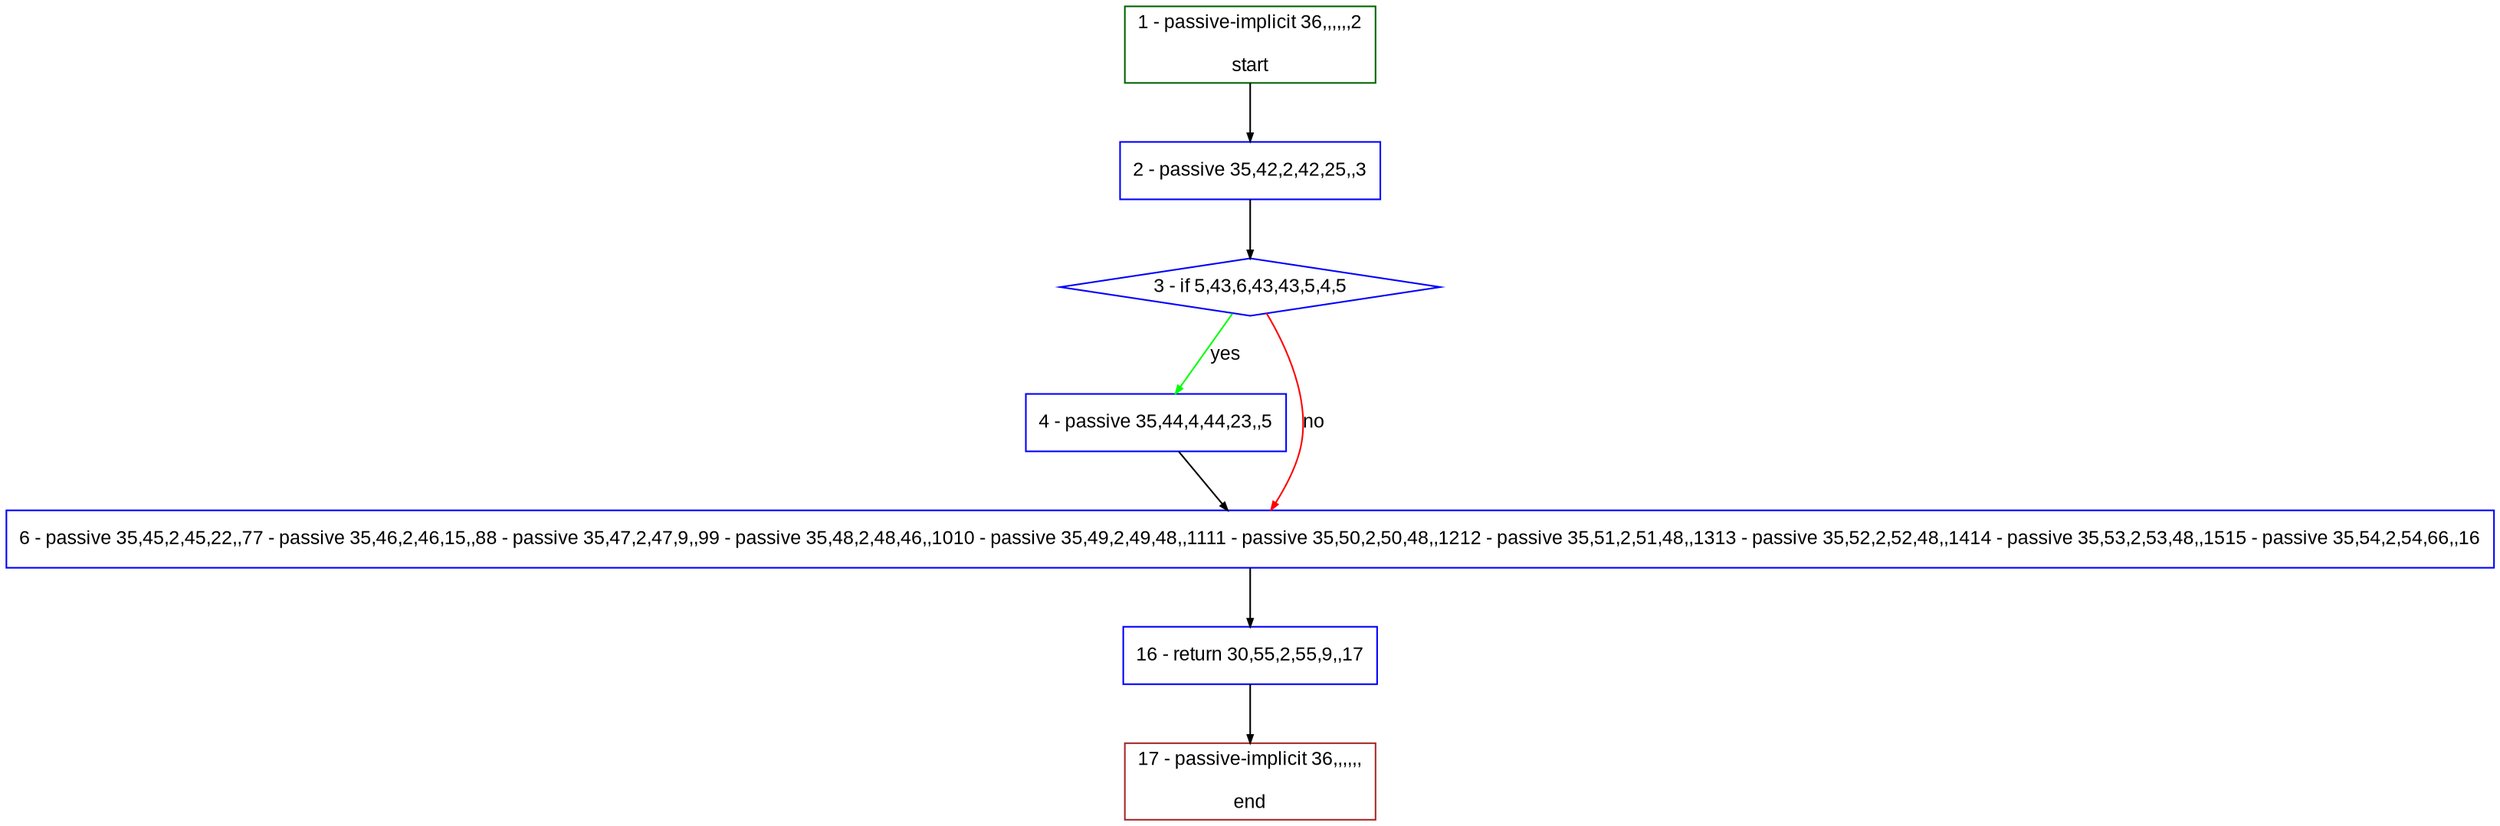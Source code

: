 digraph "" {
  graph [pack="true", label="", fontsize="12", packmode="clust", fontname="Arial", fillcolor="#FFFFCC", bgcolor="white", style="rounded,filled", compound="true"];
  node [node_initialized="no", label="", color="grey", fontsize="12", fillcolor="white", fontname="Arial", style="filled", shape="rectangle", compound="true", fixedsize="false"];
  edge [fontcolor="black", arrowhead="normal", arrowtail="none", arrowsize="0.5", ltail="", label="", color="black", fontsize="12", lhead="", fontname="Arial", dir="forward", compound="true"];
  __N1 [label="2 - passive 35,42,2,42,25,,3", color="#0000ff", fillcolor="#ffffff", style="filled", shape="box"];
  __N2 [label="1 - passive-implicit 36,,,,,,2\n\nstart", color="#006400", fillcolor="#ffffff", style="filled", shape="box"];
  __N3 [label="3 - if 5,43,6,43,43,5,4,5", color="#0000ff", fillcolor="#ffffff", style="filled", shape="diamond"];
  __N4 [label="4 - passive 35,44,4,44,23,,5", color="#0000ff", fillcolor="#ffffff", style="filled", shape="box"];
  __N5 [label="6 - passive 35,45,2,45,22,,77 - passive 35,46,2,46,15,,88 - passive 35,47,2,47,9,,99 - passive 35,48,2,48,46,,1010 - passive 35,49,2,49,48,,1111 - passive 35,50,2,50,48,,1212 - passive 35,51,2,51,48,,1313 - passive 35,52,2,52,48,,1414 - passive 35,53,2,53,48,,1515 - passive 35,54,2,54,66,,16", color="#0000ff", fillcolor="#ffffff", style="filled", shape="box"];
  __N6 [label="16 - return 30,55,2,55,9,,17", color="#0000ff", fillcolor="#ffffff", style="filled", shape="box"];
  __N7 [label="17 - passive-implicit 36,,,,,,\n\nend", color="#a52a2a", fillcolor="#ffffff", style="filled", shape="box"];
  __N2 -> __N1 [arrowhead="normal", arrowtail="none", color="#000000", label="", dir="forward"];
  __N1 -> __N3 [arrowhead="normal", arrowtail="none", color="#000000", label="", dir="forward"];
  __N3 -> __N4 [arrowhead="normal", arrowtail="none", color="#00ff00", label="yes", dir="forward"];
  __N3 -> __N5 [arrowhead="normal", arrowtail="none", color="#ff0000", label="no", dir="forward"];
  __N4 -> __N5 [arrowhead="normal", arrowtail="none", color="#000000", label="", dir="forward"];
  __N5 -> __N6 [arrowhead="normal", arrowtail="none", color="#000000", label="", dir="forward"];
  __N6 -> __N7 [arrowhead="normal", arrowtail="none", color="#000000", label="", dir="forward"];
}
